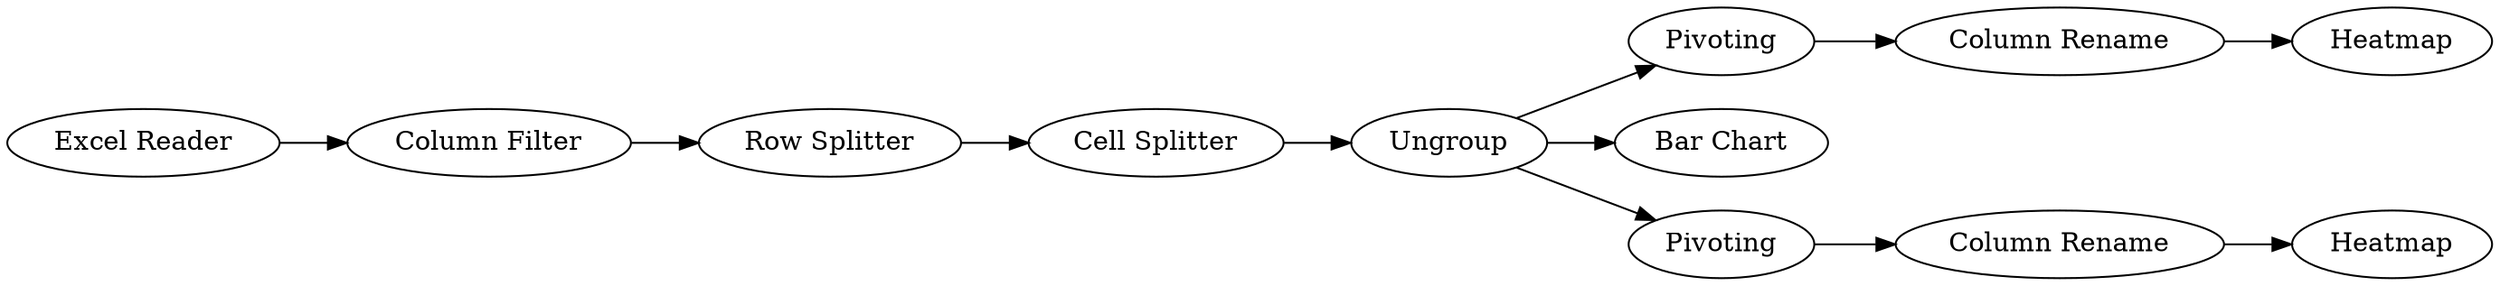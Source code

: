 digraph {
	88 -> 90
	63 -> 87
	49 -> 50
	87 -> 88
	63 -> 65
	51 -> 64
	50 -> 51
	63 -> 82
	82 -> 85
	85 -> 84
	64 -> 63
	64 [label="Cell Splitter"]
	50 [label="Column Filter"]
	90 [label=Heatmap]
	49 [label="Excel Reader"]
	84 [label=Heatmap]
	82 [label=Pivoting]
	87 [label=Pivoting]
	65 [label="Bar Chart"]
	51 [label="Row Splitter"]
	88 [label="Column Rename"]
	63 [label=Ungroup]
	85 [label="Column Rename"]
	rankdir=LR
}
